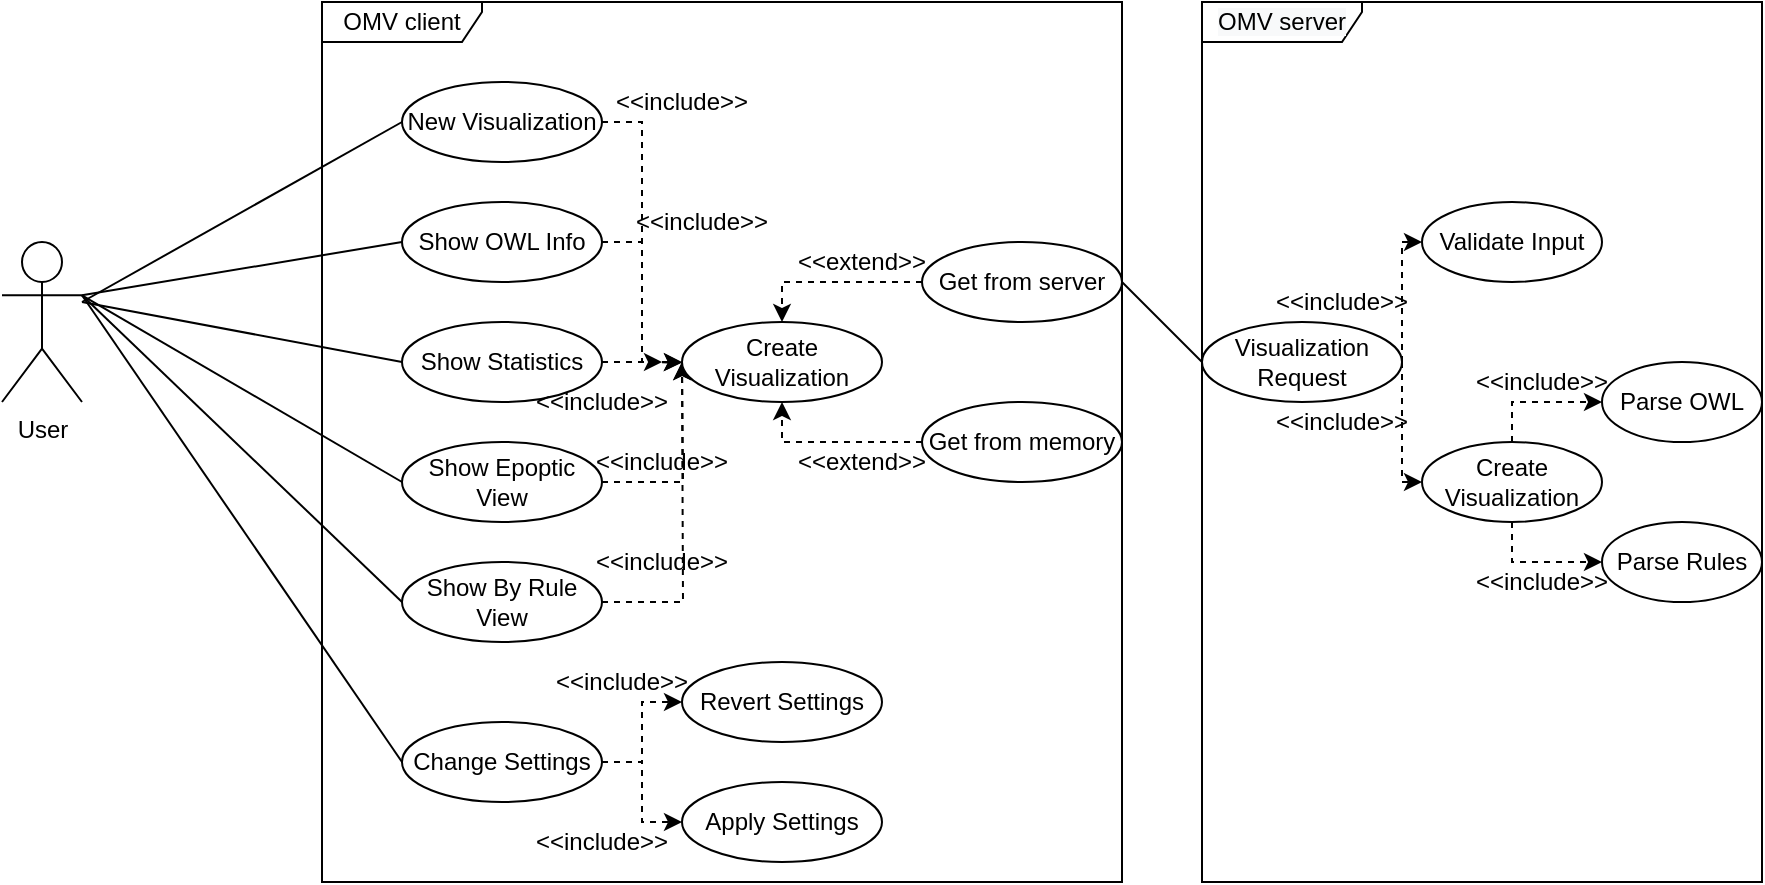 <mxfile version="13.7.9" type="device"><diagram name="Page-1" id="e7e014a7-5840-1c2e-5031-d8a46d1fe8dd"><mxGraphModel dx="1185" dy="668" grid="1" gridSize="10" guides="1" tooltips="1" connect="1" arrows="1" fold="1" page="1" pageScale="1" pageWidth="1169" pageHeight="826" background="#ffffff" math="0" shadow="0"><root><mxCell id="0"/><mxCell id="1" parent="0"/><mxCell id="odvOvYz0el9I9UxDmX_q-41" value="OMV client&lt;br&gt;" style="shape=umlFrame;whiteSpace=wrap;html=1;width=80;height=20;shadow=0;sketch=0;" vertex="1" parent="1"><mxGeometry x="240" y="160" width="400" height="440" as="geometry"/></mxCell><mxCell id="odvOvYz0el9I9UxDmX_q-73" style="edgeStyle=orthogonalEdgeStyle;rounded=0;orthogonalLoop=1;jettySize=auto;html=1;exitX=1;exitY=0.5;exitDx=0;exitDy=0;entryX=0;entryY=0.5;entryDx=0;entryDy=0;dashed=1;shadow=0;sketch=0;" edge="1" parent="1" source="odvOvYz0el9I9UxDmX_q-42" target="odvOvYz0el9I9UxDmX_q-51"><mxGeometry relative="1" as="geometry"/></mxCell><mxCell id="odvOvYz0el9I9UxDmX_q-42" value="New Visualization" style="ellipse;whiteSpace=wrap;html=1;shadow=0;sketch=0;" vertex="1" parent="1"><mxGeometry x="280" y="200" width="100" height="40" as="geometry"/></mxCell><mxCell id="odvOvYz0el9I9UxDmX_q-43" value="User" style="shape=umlActor;verticalLabelPosition=bottom;verticalAlign=top;html=1;shadow=0;sketch=0;" vertex="1" parent="1"><mxGeometry x="80" y="280" width="40" height="80" as="geometry"/></mxCell><mxCell id="odvOvYz0el9I9UxDmX_q-74" style="edgeStyle=orthogonalEdgeStyle;rounded=0;orthogonalLoop=1;jettySize=auto;html=1;exitX=1;exitY=0.5;exitDx=0;exitDy=0;dashed=1;shadow=0;sketch=0;" edge="1" parent="1" source="odvOvYz0el9I9UxDmX_q-46"><mxGeometry relative="1" as="geometry"><mxPoint x="410" y="340" as="targetPoint"/><Array as="points"><mxPoint x="400" y="280"/><mxPoint x="400" y="340"/></Array></mxGeometry></mxCell><mxCell id="odvOvYz0el9I9UxDmX_q-46" value="Show OWL Info" style="ellipse;whiteSpace=wrap;html=1;shadow=0;sketch=0;" vertex="1" parent="1"><mxGeometry x="280" y="260" width="100" height="40" as="geometry"/></mxCell><mxCell id="odvOvYz0el9I9UxDmX_q-75" style="edgeStyle=orthogonalEdgeStyle;rounded=0;orthogonalLoop=1;jettySize=auto;html=1;exitX=1;exitY=0.5;exitDx=0;exitDy=0;dashed=1;shadow=0;sketch=0;" edge="1" parent="1" source="odvOvYz0el9I9UxDmX_q-47"><mxGeometry relative="1" as="geometry"><mxPoint x="420" y="340.333" as="targetPoint"/></mxGeometry></mxCell><mxCell id="odvOvYz0el9I9UxDmX_q-47" value="Show Statistics" style="ellipse;whiteSpace=wrap;html=1;shadow=0;sketch=0;" vertex="1" parent="1"><mxGeometry x="280" y="320" width="100" height="40" as="geometry"/></mxCell><mxCell id="odvOvYz0el9I9UxDmX_q-76" style="edgeStyle=orthogonalEdgeStyle;rounded=0;orthogonalLoop=1;jettySize=auto;html=1;exitX=1;exitY=0.5;exitDx=0;exitDy=0;dashed=1;shadow=0;sketch=0;" edge="1" parent="1" source="odvOvYz0el9I9UxDmX_q-48"><mxGeometry relative="1" as="geometry"><mxPoint x="420" y="340" as="targetPoint"/></mxGeometry></mxCell><mxCell id="odvOvYz0el9I9UxDmX_q-48" value="Show Epoptic View" style="ellipse;whiteSpace=wrap;html=1;shadow=0;sketch=0;" vertex="1" parent="1"><mxGeometry x="280" y="380" width="100" height="40" as="geometry"/></mxCell><mxCell id="odvOvYz0el9I9UxDmX_q-77" style="edgeStyle=orthogonalEdgeStyle;rounded=0;orthogonalLoop=1;jettySize=auto;html=1;exitX=1;exitY=0.5;exitDx=0;exitDy=0;dashed=1;shadow=0;sketch=0;" edge="1" parent="1" source="odvOvYz0el9I9UxDmX_q-49"><mxGeometry relative="1" as="geometry"><mxPoint x="420" y="340" as="targetPoint"/></mxGeometry></mxCell><mxCell id="odvOvYz0el9I9UxDmX_q-49" value="Show By Rule View" style="ellipse;whiteSpace=wrap;html=1;shadow=0;sketch=0;" vertex="1" parent="1"><mxGeometry x="280" y="440" width="100" height="40" as="geometry"/></mxCell><mxCell id="odvOvYz0el9I9UxDmX_q-69" style="edgeStyle=orthogonalEdgeStyle;orthogonalLoop=1;jettySize=auto;html=1;exitX=1;exitY=0.5;exitDx=0;exitDy=0;entryX=0;entryY=0.5;entryDx=0;entryDy=0;rounded=0;dashed=1;shadow=0;sketch=0;" edge="1" parent="1" source="odvOvYz0el9I9UxDmX_q-50" target="odvOvYz0el9I9UxDmX_q-52"><mxGeometry relative="1" as="geometry"/></mxCell><mxCell id="odvOvYz0el9I9UxDmX_q-71" style="edgeStyle=orthogonalEdgeStyle;rounded=0;orthogonalLoop=1;jettySize=auto;html=1;exitX=1;exitY=0.5;exitDx=0;exitDy=0;entryX=0;entryY=0.5;entryDx=0;entryDy=0;dashed=1;shadow=0;sketch=0;" edge="1" parent="1" source="odvOvYz0el9I9UxDmX_q-50" target="odvOvYz0el9I9UxDmX_q-70"><mxGeometry relative="1" as="geometry"/></mxCell><mxCell id="odvOvYz0el9I9UxDmX_q-50" value="Change Settings" style="ellipse;whiteSpace=wrap;html=1;shadow=0;sketch=0;" vertex="1" parent="1"><mxGeometry x="280" y="520" width="100" height="40" as="geometry"/></mxCell><mxCell id="odvOvYz0el9I9UxDmX_q-51" value="Create &lt;br&gt;Visualization" style="ellipse;whiteSpace=wrap;html=1;shadow=0;sketch=0;" vertex="1" parent="1"><mxGeometry x="420" y="320" width="100" height="40" as="geometry"/></mxCell><mxCell id="odvOvYz0el9I9UxDmX_q-52" value="Apply Settings" style="ellipse;whiteSpace=wrap;html=1;shadow=0;sketch=0;" vertex="1" parent="1"><mxGeometry x="420" y="550" width="100" height="40" as="geometry"/></mxCell><mxCell id="odvOvYz0el9I9UxDmX_q-60" value="" style="endArrow=none;html=1;exitX=0;exitY=0.5;exitDx=0;exitDy=0;entryX=1;entryY=0.333;entryDx=0;entryDy=0;entryPerimeter=0;shadow=0;sketch=0;" edge="1" parent="1" source="odvOvYz0el9I9UxDmX_q-50" target="odvOvYz0el9I9UxDmX_q-43"><mxGeometry width="50" height="50" relative="1" as="geometry"><mxPoint x="90" y="450" as="sourcePoint"/><mxPoint x="140" y="400" as="targetPoint"/></mxGeometry></mxCell><mxCell id="odvOvYz0el9I9UxDmX_q-61" value="" style="endArrow=none;html=1;exitX=0;exitY=0.5;exitDx=0;exitDy=0;entryX=1;entryY=0.333;entryDx=0;entryDy=0;entryPerimeter=0;shadow=0;sketch=0;" edge="1" parent="1" source="odvOvYz0el9I9UxDmX_q-49" target="odvOvYz0el9I9UxDmX_q-43"><mxGeometry width="50" height="50" relative="1" as="geometry"><mxPoint x="70" y="460" as="sourcePoint"/><mxPoint x="120" y="410" as="targetPoint"/></mxGeometry></mxCell><mxCell id="odvOvYz0el9I9UxDmX_q-63" value="" style="endArrow=none;html=1;exitX=1;exitY=0.333;exitDx=0;exitDy=0;exitPerimeter=0;entryX=0;entryY=0.5;entryDx=0;entryDy=0;shadow=0;sketch=0;" edge="1" parent="1" source="odvOvYz0el9I9UxDmX_q-43" target="odvOvYz0el9I9UxDmX_q-48"><mxGeometry width="50" height="50" relative="1" as="geometry"><mxPoint x="110" y="230" as="sourcePoint"/><mxPoint x="160" y="180" as="targetPoint"/></mxGeometry></mxCell><mxCell id="odvOvYz0el9I9UxDmX_q-64" value="" style="endArrow=none;html=1;entryX=0;entryY=0.5;entryDx=0;entryDy=0;shadow=0;sketch=0;" edge="1" parent="1" target="odvOvYz0el9I9UxDmX_q-47"><mxGeometry width="50" height="50" relative="1" as="geometry"><mxPoint x="120" y="310" as="sourcePoint"/><mxPoint x="180" y="220" as="targetPoint"/></mxGeometry></mxCell><mxCell id="odvOvYz0el9I9UxDmX_q-65" value="" style="endArrow=none;html=1;exitX=1;exitY=0.333;exitDx=0;exitDy=0;exitPerimeter=0;entryX=0;entryY=0.5;entryDx=0;entryDy=0;shadow=0;sketch=0;" edge="1" parent="1" source="odvOvYz0el9I9UxDmX_q-43" target="odvOvYz0el9I9UxDmX_q-46"><mxGeometry width="50" height="50" relative="1" as="geometry"><mxPoint x="160" y="260" as="sourcePoint"/><mxPoint x="210" y="210" as="targetPoint"/></mxGeometry></mxCell><mxCell id="odvOvYz0el9I9UxDmX_q-66" value="" style="endArrow=none;html=1;entryX=0;entryY=0.5;entryDx=0;entryDy=0;shadow=0;sketch=0;" edge="1" parent="1" target="odvOvYz0el9I9UxDmX_q-42"><mxGeometry width="50" height="50" relative="1" as="geometry"><mxPoint x="120" y="310" as="sourcePoint"/><mxPoint x="130" y="210" as="targetPoint"/></mxGeometry></mxCell><mxCell id="odvOvYz0el9I9UxDmX_q-68" value="&amp;lt;&amp;lt;include&amp;gt;&amp;gt;" style="text;html=1;strokeColor=none;fillColor=none;align=center;verticalAlign=middle;whiteSpace=wrap;rounded=0;shadow=0;sketch=0;" vertex="1" parent="1"><mxGeometry x="350" y="570" width="60" height="20" as="geometry"/></mxCell><mxCell id="odvOvYz0el9I9UxDmX_q-70" value="Revert Settings" style="ellipse;whiteSpace=wrap;html=1;shadow=0;sketch=0;" vertex="1" parent="1"><mxGeometry x="420" y="490" width="100" height="40" as="geometry"/></mxCell><mxCell id="odvOvYz0el9I9UxDmX_q-72" value="&amp;lt;&amp;lt;include&amp;gt;&amp;gt;" style="text;html=1;strokeColor=none;fillColor=none;align=center;verticalAlign=middle;whiteSpace=wrap;rounded=0;shadow=0;sketch=0;" vertex="1" parent="1"><mxGeometry x="360" y="490" width="60" height="20" as="geometry"/></mxCell><mxCell id="odvOvYz0el9I9UxDmX_q-78" value="&amp;lt;&amp;lt;include&amp;gt;&amp;gt;" style="text;html=1;strokeColor=none;fillColor=none;align=center;verticalAlign=middle;whiteSpace=wrap;rounded=0;shadow=0;sketch=0;" vertex="1" parent="1"><mxGeometry x="390" y="200" width="60" height="20" as="geometry"/></mxCell><mxCell id="odvOvYz0el9I9UxDmX_q-79" value="&amp;lt;&amp;lt;include&amp;gt;&amp;gt;" style="text;html=1;strokeColor=none;fillColor=none;align=center;verticalAlign=middle;whiteSpace=wrap;rounded=0;shadow=0;sketch=0;" vertex="1" parent="1"><mxGeometry x="400" y="260" width="60" height="20" as="geometry"/></mxCell><mxCell id="odvOvYz0el9I9UxDmX_q-80" value="&amp;lt;&amp;lt;include&amp;gt;&amp;gt;" style="text;html=1;strokeColor=none;fillColor=none;align=center;verticalAlign=middle;whiteSpace=wrap;rounded=0;shadow=0;sketch=0;" vertex="1" parent="1"><mxGeometry x="350" y="350" width="60" height="20" as="geometry"/></mxCell><mxCell id="odvOvYz0el9I9UxDmX_q-81" value="&amp;lt;&amp;lt;include&amp;gt;&amp;gt;" style="text;html=1;strokeColor=none;fillColor=none;align=center;verticalAlign=middle;whiteSpace=wrap;rounded=0;shadow=0;sketch=0;" vertex="1" parent="1"><mxGeometry x="380" y="380" width="60" height="20" as="geometry"/></mxCell><mxCell id="odvOvYz0el9I9UxDmX_q-82" value="&lt;span style=&quot;font-weight: normal&quot;&gt;&amp;lt;&amp;lt;include&amp;gt;&amp;gt;&lt;/span&gt;" style="text;html=1;strokeColor=none;fillColor=none;align=center;verticalAlign=middle;whiteSpace=wrap;rounded=0;fontStyle=1;shadow=0;sketch=0;" vertex="1" parent="1"><mxGeometry x="380" y="430" width="60" height="20" as="geometry"/></mxCell><mxCell id="odvOvYz0el9I9UxDmX_q-83" value="&lt;span style=&quot;color: rgb(0 , 0 , 0) ; font-family: &amp;#34;helvetica&amp;#34; ; font-size: 12px ; font-style: normal ; font-weight: 400 ; letter-spacing: normal ; text-align: center ; text-indent: 0px ; text-transform: none ; word-spacing: 0px ; background-color: rgb(248 , 249 , 250) ; display: inline ; float: none&quot;&gt;OMV server&lt;/span&gt;" style="shape=umlFrame;whiteSpace=wrap;html=1;width=80;height=20;shadow=0;sketch=0;" vertex="1" parent="1"><mxGeometry x="680" y="160" width="280" height="440" as="geometry"/></mxCell><mxCell id="odvOvYz0el9I9UxDmX_q-94" style="edgeStyle=orthogonalEdgeStyle;rounded=0;orthogonalLoop=1;jettySize=auto;html=1;exitX=1;exitY=0.5;exitDx=0;exitDy=0;entryX=0;entryY=0.5;entryDx=0;entryDy=0;dashed=1;shadow=0;sketch=0;" edge="1" parent="1" source="odvOvYz0el9I9UxDmX_q-84" target="odvOvYz0el9I9UxDmX_q-86"><mxGeometry relative="1" as="geometry"><Array as="points"><mxPoint x="780" y="280"/></Array></mxGeometry></mxCell><mxCell id="odvOvYz0el9I9UxDmX_q-95" style="edgeStyle=orthogonalEdgeStyle;rounded=0;orthogonalLoop=1;jettySize=auto;html=1;exitX=1;exitY=0.5;exitDx=0;exitDy=0;entryX=0;entryY=0.5;entryDx=0;entryDy=0;dashed=1;shadow=0;sketch=0;" edge="1" parent="1" source="odvOvYz0el9I9UxDmX_q-84" target="odvOvYz0el9I9UxDmX_q-85"><mxGeometry relative="1" as="geometry"><Array as="points"><mxPoint x="780" y="360"/><mxPoint x="780" y="360"/></Array></mxGeometry></mxCell><mxCell id="odvOvYz0el9I9UxDmX_q-84" value="Visualization Request" style="ellipse;whiteSpace=wrap;html=1;shadow=0;sketch=0;" vertex="1" parent="1"><mxGeometry x="680" y="320" width="100" height="40" as="geometry"/></mxCell><mxCell id="odvOvYz0el9I9UxDmX_q-89" style="edgeStyle=orthogonalEdgeStyle;rounded=0;orthogonalLoop=1;jettySize=auto;html=1;entryX=0;entryY=0.5;entryDx=0;entryDy=0;dashed=1;shadow=0;sketch=0;" edge="1" parent="1" source="odvOvYz0el9I9UxDmX_q-85" target="odvOvYz0el9I9UxDmX_q-88"><mxGeometry relative="1" as="geometry"/></mxCell><mxCell id="odvOvYz0el9I9UxDmX_q-92" style="edgeStyle=orthogonalEdgeStyle;rounded=0;orthogonalLoop=1;jettySize=auto;html=1;entryX=0;entryY=0.5;entryDx=0;entryDy=0;dashed=1;shadow=0;sketch=0;" edge="1" parent="1" source="odvOvYz0el9I9UxDmX_q-85" target="odvOvYz0el9I9UxDmX_q-87"><mxGeometry relative="1" as="geometry"/></mxCell><mxCell id="odvOvYz0el9I9UxDmX_q-85" value="Create Visualization" style="ellipse;whiteSpace=wrap;html=1;shadow=0;sketch=0;" vertex="1" parent="1"><mxGeometry x="790" y="380" width="90" height="40" as="geometry"/></mxCell><mxCell id="odvOvYz0el9I9UxDmX_q-86" value="Validate Input" style="ellipse;whiteSpace=wrap;html=1;shadow=0;sketch=0;" vertex="1" parent="1"><mxGeometry x="790" y="260" width="90" height="40" as="geometry"/></mxCell><mxCell id="odvOvYz0el9I9UxDmX_q-87" value="Parse OWL" style="ellipse;whiteSpace=wrap;html=1;shadow=0;sketch=0;" vertex="1" parent="1"><mxGeometry x="880" y="340" width="80" height="40" as="geometry"/></mxCell><mxCell id="odvOvYz0el9I9UxDmX_q-88" value="Parse Rules" style="ellipse;whiteSpace=wrap;html=1;shadow=0;sketch=0;" vertex="1" parent="1"><mxGeometry x="880" y="420" width="80" height="40" as="geometry"/></mxCell><mxCell id="odvOvYz0el9I9UxDmX_q-90" value="&amp;lt;&amp;lt;include&amp;gt;&amp;gt;" style="text;html=1;strokeColor=none;fillColor=none;align=center;verticalAlign=middle;whiteSpace=wrap;rounded=0;shadow=0;sketch=0;" vertex="1" parent="1"><mxGeometry x="820" y="440" width="60" height="20" as="geometry"/></mxCell><mxCell id="odvOvYz0el9I9UxDmX_q-91" value="&amp;lt;&amp;lt;include&amp;gt;&amp;gt;" style="text;html=1;strokeColor=none;fillColor=none;align=center;verticalAlign=middle;whiteSpace=wrap;rounded=0;shadow=0;sketch=0;" vertex="1" parent="1"><mxGeometry x="820" y="340" width="60" height="20" as="geometry"/></mxCell><mxCell id="odvOvYz0el9I9UxDmX_q-98" value="" style="endArrow=none;html=1;entryX=0;entryY=0.5;entryDx=0;entryDy=0;shadow=0;sketch=0;exitX=1;exitY=0.5;exitDx=0;exitDy=0;" edge="1" parent="1" source="odvOvYz0el9I9UxDmX_q-99" target="odvOvYz0el9I9UxDmX_q-84"><mxGeometry width="50" height="50" relative="1" as="geometry"><mxPoint x="660" y="320" as="sourcePoint"/><mxPoint x="570" y="370" as="targetPoint"/></mxGeometry></mxCell><mxCell id="odvOvYz0el9I9UxDmX_q-108" style="edgeStyle=orthogonalEdgeStyle;rounded=0;sketch=0;orthogonalLoop=1;jettySize=auto;html=1;entryX=0.5;entryY=0;entryDx=0;entryDy=0;shadow=0;dashed=1;" edge="1" parent="1" source="odvOvYz0el9I9UxDmX_q-99" target="odvOvYz0el9I9UxDmX_q-51"><mxGeometry relative="1" as="geometry"/></mxCell><mxCell id="odvOvYz0el9I9UxDmX_q-99" value="Get from server" style="ellipse;whiteSpace=wrap;html=1;shadow=0;sketch=0;" vertex="1" parent="1"><mxGeometry x="540" y="280" width="100" height="40" as="geometry"/></mxCell><mxCell id="odvOvYz0el9I9UxDmX_q-107" style="edgeStyle=orthogonalEdgeStyle;rounded=0;sketch=0;orthogonalLoop=1;jettySize=auto;html=1;entryX=0.5;entryY=1;entryDx=0;entryDy=0;shadow=0;dashed=1;" edge="1" parent="1" source="odvOvYz0el9I9UxDmX_q-100" target="odvOvYz0el9I9UxDmX_q-51"><mxGeometry relative="1" as="geometry"/></mxCell><mxCell id="odvOvYz0el9I9UxDmX_q-100" value="Get from memory" style="ellipse;whiteSpace=wrap;html=1;shadow=0;sketch=0;" vertex="1" parent="1"><mxGeometry x="540" y="360" width="100" height="40" as="geometry"/></mxCell><mxCell id="odvOvYz0el9I9UxDmX_q-102" value="&amp;lt;&amp;lt;extend&amp;gt;&amp;gt;" style="text;html=1;strokeColor=none;fillColor=none;align=center;verticalAlign=middle;whiteSpace=wrap;rounded=0;shadow=0;sketch=0;" vertex="1" parent="1"><mxGeometry x="480" y="380" width="60" height="20" as="geometry"/></mxCell><mxCell id="odvOvYz0el9I9UxDmX_q-104" value="&amp;lt;&amp;lt;extend&amp;gt;&amp;gt;" style="text;html=1;strokeColor=none;fillColor=none;align=center;verticalAlign=middle;whiteSpace=wrap;rounded=0;shadow=0;sketch=0;" vertex="1" parent="1"><mxGeometry x="480" y="280" width="60" height="20" as="geometry"/></mxCell><mxCell id="odvOvYz0el9I9UxDmX_q-109" value="&amp;lt;&amp;lt;include&amp;gt;&amp;gt;" style="text;html=1;strokeColor=none;fillColor=none;align=center;verticalAlign=middle;whiteSpace=wrap;rounded=0;shadow=0;sketch=0;" vertex="1" parent="1"><mxGeometry x="720" y="300" width="60" height="20" as="geometry"/></mxCell><mxCell id="odvOvYz0el9I9UxDmX_q-110" value="&amp;lt;&amp;lt;include&amp;gt;&amp;gt;" style="text;html=1;strokeColor=none;fillColor=none;align=center;verticalAlign=middle;whiteSpace=wrap;rounded=0;shadow=0;sketch=0;" vertex="1" parent="1"><mxGeometry x="720" y="360" width="60" height="20" as="geometry"/></mxCell></root></mxGraphModel></diagram></mxfile>